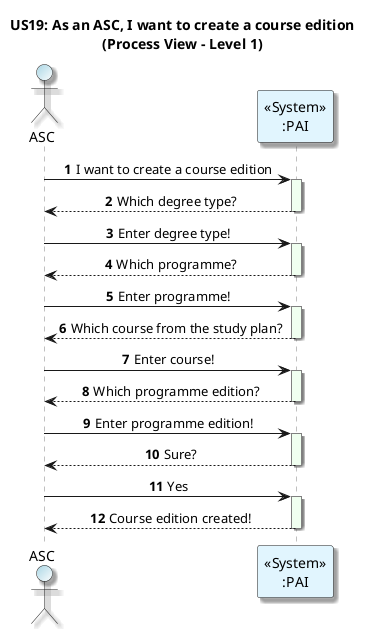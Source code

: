 @startuml
title US19: As an ASC, I want to create a course edition\n(Process View – Level 1)
autonumber

skinparam {
  ActivityPadding 2
  ActivityMargin 2
  BoxPadding 2
}
skinparam sequence {
    LifeLineBorderColor Grey
    LifeLineBackgroundColor HoneyDew
}
skinparam defaultTextAlignment center
skinparam shadowing true

actor ASC  #LightBlue/White
participant "<<System>>\n:PAI" as SYSTEM #E1F5FE

ASC -> SYSTEM: I want to create a course edition
activate SYSTEM
SYSTEM --> ASC: Which degree type?
deactivate SYSTEM

ASC -> SYSTEM: Enter degree type!
activate SYSTEM
SYSTEM --> ASC: Which programme?
deactivate SYSTEM

ASC -> SYSTEM: Enter programme!
activate SYSTEM
SYSTEM --> ASC: Which course from the study plan?
deactivate SYSTEM
ASC -> SYSTEM: Enter course!
activate SYSTEM
SYSTEM --> ASC: Which programme edition?
deactivate SYSTEM
ASC -> SYSTEM: Enter programme edition!
activate SYSTEM
SYSTEM --> ASC: Sure?
deactivate SYSTEM

ASC -> SYSTEM: Yes
activate SYSTEM
SYSTEM --> ASC: Course edition created!
deactivate SYSTEM

@enduml
``
